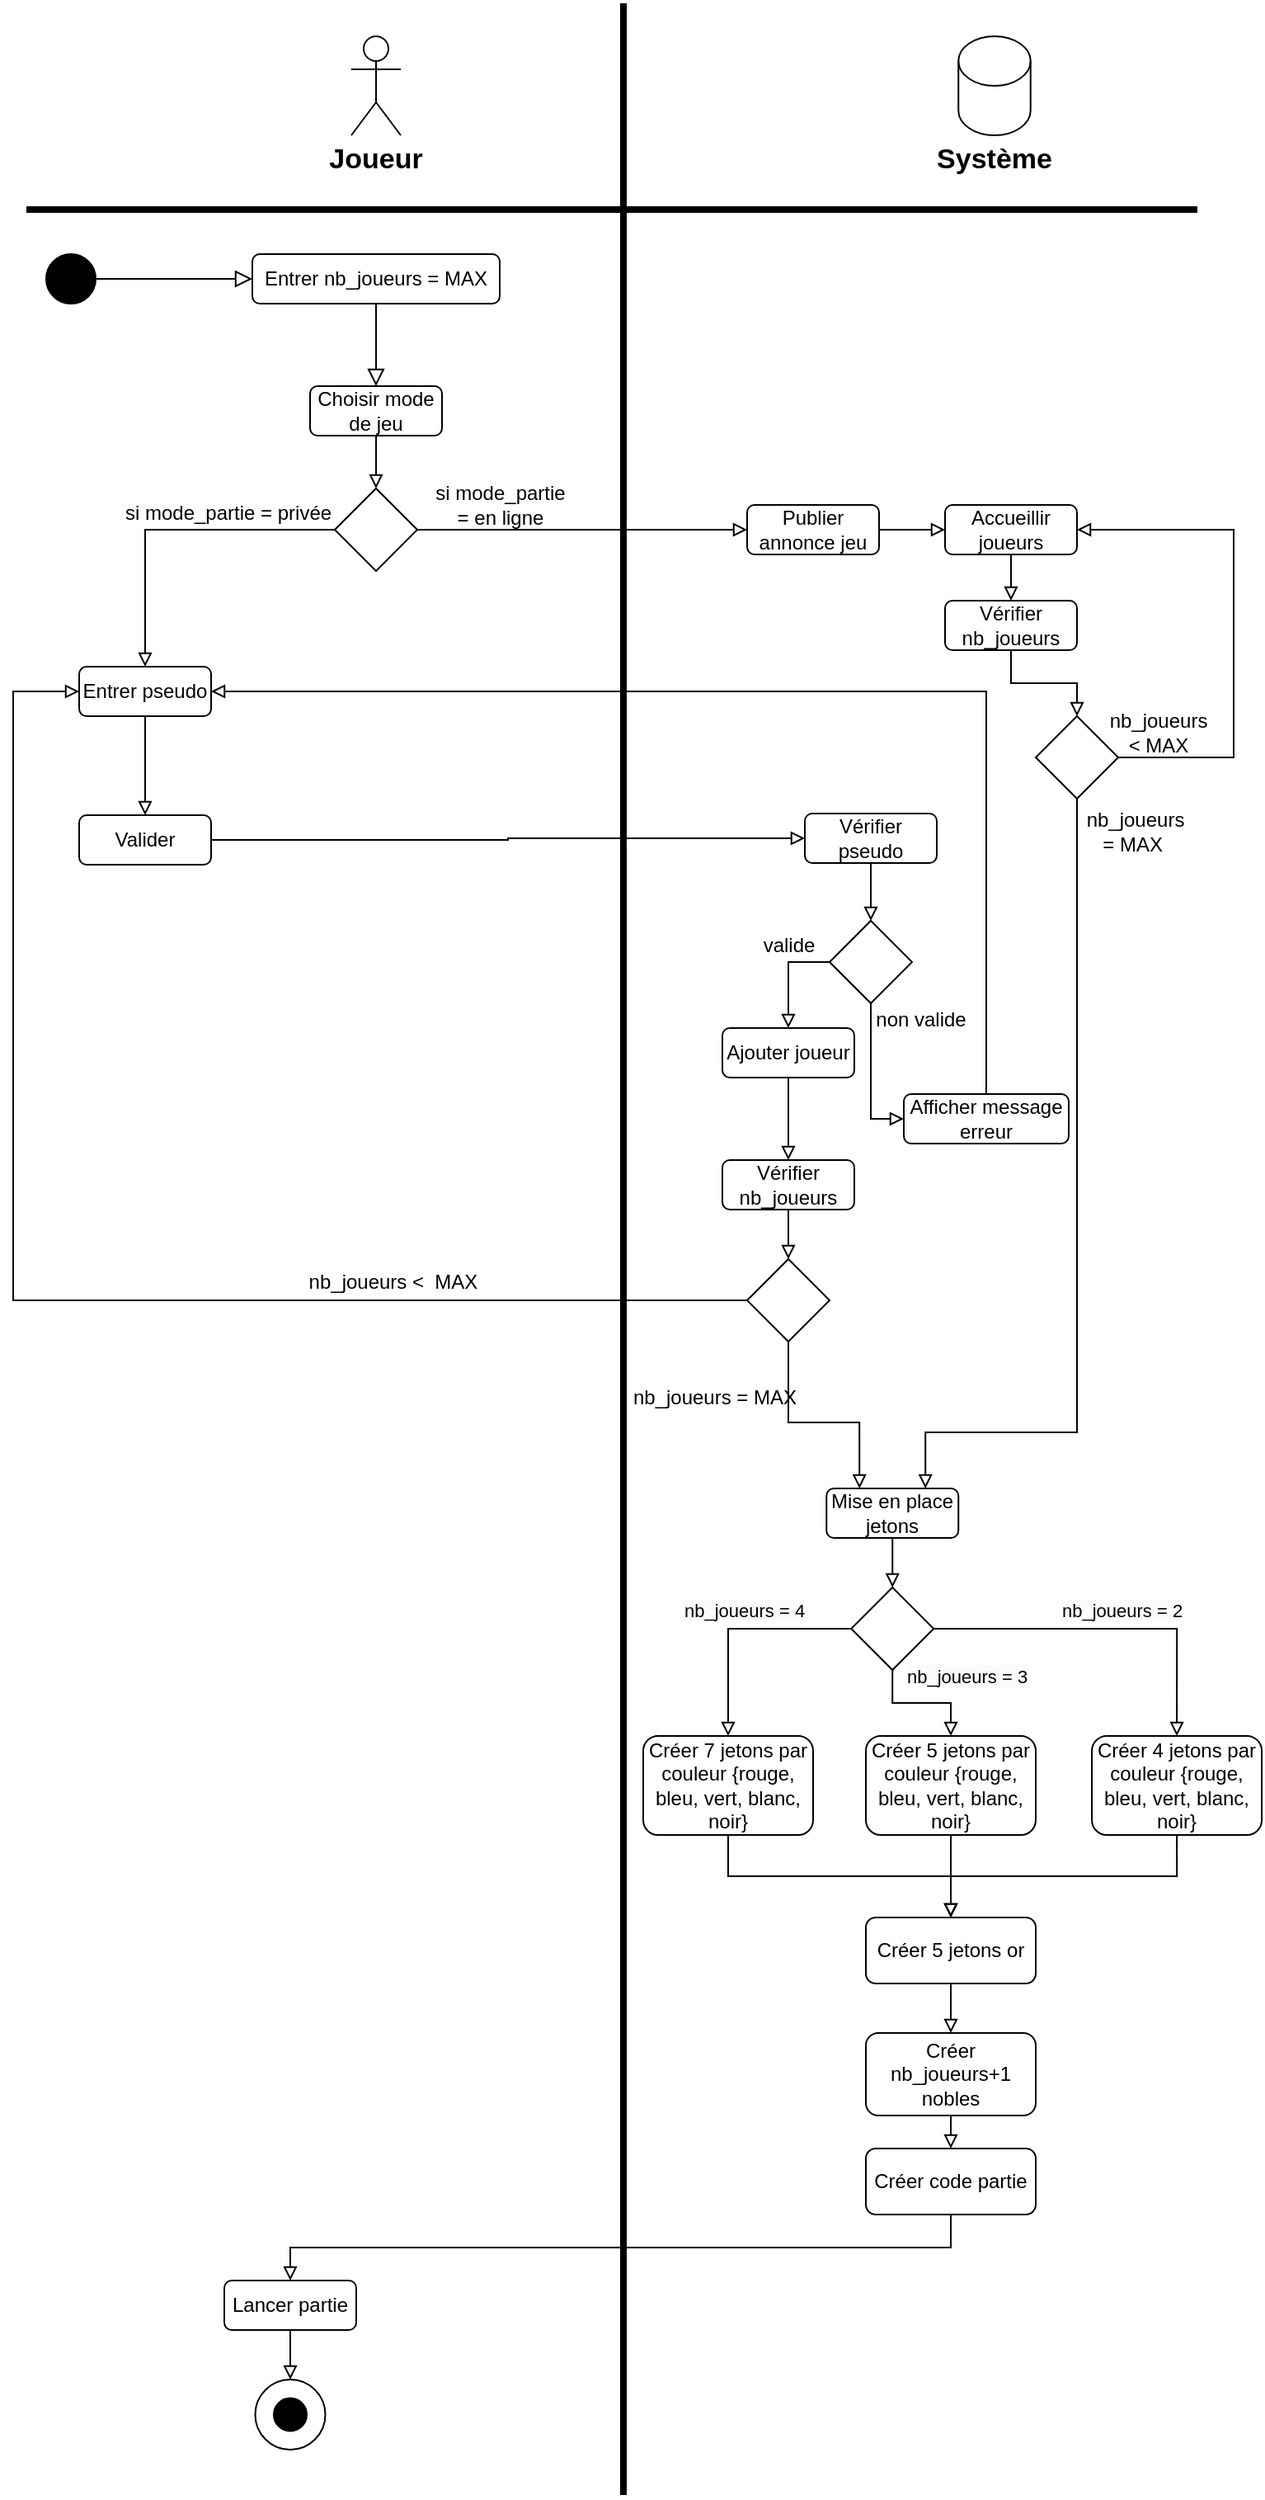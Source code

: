 <mxfile version="22.1.5" type="github">
  <diagram name="Page-1" id="8fkopur-IaXd6LPKFOyk">
    <mxGraphModel dx="1638" dy="745" grid="1" gridSize="10" guides="1" tooltips="1" connect="1" arrows="1" fold="1" page="1" pageScale="1" pageWidth="827" pageHeight="1169" math="0" shadow="0">
      <root>
        <mxCell id="0" />
        <mxCell id="1" parent="0" />
        <mxCell id="sAH2Ii_r4UKJBl4Xqn3M-1" value="Choisir mode de jeu" style="rounded=1;whiteSpace=wrap;html=1;fontSize=12;glass=0;strokeWidth=1;shadow=0;" parent="1" vertex="1">
          <mxGeometry x="-598" y="262" width="80" height="30" as="geometry" />
        </mxCell>
        <mxCell id="sAH2Ii_r4UKJBl4Xqn3M-2" value="" style="ellipse;whiteSpace=wrap;html=1;aspect=fixed;fillColor=#000000;" parent="1" vertex="1">
          <mxGeometry x="-758" y="182" width="30" height="30" as="geometry" />
        </mxCell>
        <mxCell id="sAH2Ii_r4UKJBl4Xqn3M-3" value="" style="rounded=0;html=1;jettySize=auto;orthogonalLoop=1;fontSize=11;endArrow=block;endFill=0;endSize=8;strokeWidth=1;shadow=0;labelBackgroundColor=none;edgeStyle=orthogonalEdgeStyle;" parent="1" source="sAH2Ii_r4UKJBl4Xqn3M-2" target="sAH2Ii_r4UKJBl4Xqn3M-7" edge="1">
          <mxGeometry relative="1" as="geometry">
            <mxPoint x="-588" y="307" as="sourcePoint" />
            <mxPoint x="-588" y="357" as="targetPoint" />
          </mxGeometry>
        </mxCell>
        <mxCell id="sAH2Ii_r4UKJBl4Xqn3M-4" value="&lt;font style=&quot;font-size: 17px;&quot;&gt;&lt;b&gt;Joueur&lt;/b&gt;&lt;/font&gt;" style="text;html=1;strokeColor=none;fillColor=none;align=center;verticalAlign=middle;whiteSpace=wrap;rounded=0;" parent="1" vertex="1">
          <mxGeometry x="-588" y="110" width="60" height="30" as="geometry" />
        </mxCell>
        <mxCell id="sAH2Ii_r4UKJBl4Xqn3M-5" value="&lt;b&gt;&lt;font style=&quot;font-size: 17px;&quot;&gt;Système&lt;/font&gt;&lt;/b&gt;" style="text;html=1;strokeColor=none;fillColor=none;align=center;verticalAlign=middle;whiteSpace=wrap;rounded=0;" parent="1" vertex="1">
          <mxGeometry x="-213" y="110" width="60" height="30" as="geometry" />
        </mxCell>
        <mxCell id="sAH2Ii_r4UKJBl4Xqn3M-7" value="Entrer nb_joueurs = MAX" style="rounded=1;whiteSpace=wrap;html=1;fontSize=12;glass=0;strokeWidth=1;shadow=0;" parent="1" vertex="1">
          <mxGeometry x="-633" y="182" width="150" height="30" as="geometry" />
        </mxCell>
        <mxCell id="sAH2Ii_r4UKJBl4Xqn3M-8" value="" style="rounded=0;html=1;jettySize=auto;orthogonalLoop=1;fontSize=11;endArrow=block;endFill=0;endSize=8;strokeWidth=1;shadow=0;labelBackgroundColor=none;edgeStyle=orthogonalEdgeStyle;" parent="1" source="sAH2Ii_r4UKJBl4Xqn3M-7" target="sAH2Ii_r4UKJBl4Xqn3M-1" edge="1">
          <mxGeometry relative="1" as="geometry">
            <mxPoint x="-583" y="288" as="sourcePoint" />
            <mxPoint x="-733" y="452" as="targetPoint" />
            <Array as="points" />
          </mxGeometry>
        </mxCell>
        <mxCell id="sAH2Ii_r4UKJBl4Xqn3M-14" style="edgeStyle=orthogonalEdgeStyle;rounded=0;orthogonalLoop=1;jettySize=auto;html=1;exitX=0;exitY=0.5;exitDx=0;exitDy=0;endArrow=block;endFill=0;entryX=0.5;entryY=0;entryDx=0;entryDy=0;" parent="1" source="sAH2Ii_r4UKJBl4Xqn3M-9" target="sAH2Ii_r4UKJBl4Xqn3M-19" edge="1">
          <mxGeometry relative="1" as="geometry">
            <mxPoint x="-738" y="349" as="targetPoint" />
            <Array as="points">
              <mxPoint x="-698" y="349" />
            </Array>
          </mxGeometry>
        </mxCell>
        <mxCell id="sAH2Ii_r4UKJBl4Xqn3M-15" style="edgeStyle=orthogonalEdgeStyle;rounded=0;orthogonalLoop=1;jettySize=auto;html=1;exitX=1;exitY=0.5;exitDx=0;exitDy=0;endArrow=block;endFill=0;entryX=0;entryY=0.5;entryDx=0;entryDy=0;" parent="1" source="sAH2Ii_r4UKJBl4Xqn3M-9" target="sAH2Ii_r4UKJBl4Xqn3M-18" edge="1">
          <mxGeometry relative="1" as="geometry">
            <mxPoint x="-258" y="349" as="targetPoint" />
          </mxGeometry>
        </mxCell>
        <mxCell id="sAH2Ii_r4UKJBl4Xqn3M-9" value="" style="rhombus;whiteSpace=wrap;html=1;" parent="1" vertex="1">
          <mxGeometry x="-583" y="324" width="50" height="50" as="geometry" />
        </mxCell>
        <mxCell id="sAH2Ii_r4UKJBl4Xqn3M-10" style="edgeStyle=orthogonalEdgeStyle;rounded=0;orthogonalLoop=1;jettySize=auto;html=1;exitX=0.5;exitY=1;exitDx=0;exitDy=0;endArrow=block;endFill=0;entryX=0.5;entryY=0;entryDx=0;entryDy=0;" parent="1" source="sAH2Ii_r4UKJBl4Xqn3M-1" target="sAH2Ii_r4UKJBl4Xqn3M-9" edge="1">
          <mxGeometry relative="1" as="geometry">
            <mxPoint x="-438" y="302" as="targetPoint" />
          </mxGeometry>
        </mxCell>
        <mxCell id="sAH2Ii_r4UKJBl4Xqn3M-11" value="" style="shape=umlActor;verticalLabelPosition=bottom;verticalAlign=top;html=1;outlineConnect=0;" parent="1" vertex="1">
          <mxGeometry x="-573" y="50" width="30" height="60" as="geometry" />
        </mxCell>
        <mxCell id="sAH2Ii_r4UKJBl4Xqn3M-12" value="" style="shape=cylinder3;whiteSpace=wrap;html=1;boundedLbl=1;backgroundOutline=1;size=15;" parent="1" vertex="1">
          <mxGeometry x="-204.88" y="50" width="43.75" height="60" as="geometry" />
        </mxCell>
        <mxCell id="sAH2Ii_r4UKJBl4Xqn3M-16" value="si mode_partie &lt;br&gt;= en ligne" style="text;html=1;align=center;verticalAlign=middle;resizable=0;points=[];autosize=1;strokeColor=none;fillColor=none;" parent="1" vertex="1">
          <mxGeometry x="-533" y="314" width="100" height="40" as="geometry" />
        </mxCell>
        <mxCell id="sAH2Ii_r4UKJBl4Xqn3M-17" value="si mode_partie = privée" style="text;html=1;align=center;verticalAlign=middle;resizable=0;points=[];autosize=1;strokeColor=none;fillColor=none;" parent="1" vertex="1">
          <mxGeometry x="-723" y="324" width="150" height="30" as="geometry" />
        </mxCell>
        <mxCell id="sAH2Ii_r4UKJBl4Xqn3M-45" style="edgeStyle=orthogonalEdgeStyle;rounded=0;orthogonalLoop=1;jettySize=auto;html=1;exitX=1;exitY=0.5;exitDx=0;exitDy=0;endArrow=block;endFill=0;" parent="1" source="sAH2Ii_r4UKJBl4Xqn3M-18" target="sAH2Ii_r4UKJBl4Xqn3M-44" edge="1">
          <mxGeometry relative="1" as="geometry" />
        </mxCell>
        <mxCell id="sAH2Ii_r4UKJBl4Xqn3M-18" value="Publier annonce jeu" style="rounded=1;whiteSpace=wrap;html=1;fontSize=12;glass=0;strokeWidth=1;shadow=0;" parent="1" vertex="1">
          <mxGeometry x="-333" y="334" width="80" height="30" as="geometry" />
        </mxCell>
        <mxCell id="sAH2Ii_r4UKJBl4Xqn3M-21" style="edgeStyle=orthogonalEdgeStyle;rounded=0;orthogonalLoop=1;jettySize=auto;html=1;exitX=0.5;exitY=1;exitDx=0;exitDy=0;entryX=0.5;entryY=0;entryDx=0;entryDy=0;endArrow=block;endFill=0;" parent="1" source="sAH2Ii_r4UKJBl4Xqn3M-19" target="sAH2Ii_r4UKJBl4Xqn3M-20" edge="1">
          <mxGeometry relative="1" as="geometry" />
        </mxCell>
        <mxCell id="sAH2Ii_r4UKJBl4Xqn3M-19" value="Entrer pseudo" style="rounded=1;whiteSpace=wrap;html=1;fontSize=12;glass=0;strokeWidth=1;shadow=0;" parent="1" vertex="1">
          <mxGeometry x="-738" y="432" width="80" height="30" as="geometry" />
        </mxCell>
        <mxCell id="sAH2Ii_r4UKJBl4Xqn3M-22" style="edgeStyle=orthogonalEdgeStyle;rounded=0;orthogonalLoop=1;jettySize=auto;html=1;exitX=1;exitY=0.5;exitDx=0;exitDy=0;endArrow=block;endFill=0;" parent="1" source="sAH2Ii_r4UKJBl4Xqn3M-20" target="sAH2Ii_r4UKJBl4Xqn3M-23" edge="1">
          <mxGeometry relative="1" as="geometry">
            <mxPoint x="-172.4" y="497" as="targetPoint" />
          </mxGeometry>
        </mxCell>
        <mxCell id="sAH2Ii_r4UKJBl4Xqn3M-20" value="Valider" style="rounded=1;whiteSpace=wrap;html=1;fontSize=12;glass=0;strokeWidth=1;shadow=0;" parent="1" vertex="1">
          <mxGeometry x="-738" y="522" width="80" height="30" as="geometry" />
        </mxCell>
        <mxCell id="sAH2Ii_r4UKJBl4Xqn3M-25" style="edgeStyle=orthogonalEdgeStyle;rounded=0;orthogonalLoop=1;jettySize=auto;html=1;exitX=0.5;exitY=1;exitDx=0;exitDy=0;endArrow=block;endFill=0;" parent="1" source="sAH2Ii_r4UKJBl4Xqn3M-23" target="sAH2Ii_r4UKJBl4Xqn3M-24" edge="1">
          <mxGeometry relative="1" as="geometry" />
        </mxCell>
        <mxCell id="sAH2Ii_r4UKJBl4Xqn3M-23" value="Vérifier pseudo" style="rounded=1;whiteSpace=wrap;html=1;fontSize=12;glass=0;strokeWidth=1;shadow=0;" parent="1" vertex="1">
          <mxGeometry x="-298" y="521" width="80" height="30" as="geometry" />
        </mxCell>
        <mxCell id="sAH2Ii_r4UKJBl4Xqn3M-26" style="edgeStyle=orthogonalEdgeStyle;rounded=0;orthogonalLoop=1;jettySize=auto;html=1;endArrow=block;endFill=0;exitX=0.5;exitY=1;exitDx=0;exitDy=0;" parent="1" source="sAH2Ii_r4UKJBl4Xqn3M-24" target="sAH2Ii_r4UKJBl4Xqn3M-30" edge="1">
          <mxGeometry relative="1" as="geometry">
            <mxPoint x="-185" y="611" as="targetPoint" />
            <mxPoint x="-258" y="641" as="sourcePoint" />
            <Array as="points">
              <mxPoint x="-258" y="706" />
            </Array>
          </mxGeometry>
        </mxCell>
        <mxCell id="sAH2Ii_r4UKJBl4Xqn3M-27" style="edgeStyle=orthogonalEdgeStyle;rounded=0;orthogonalLoop=1;jettySize=auto;html=1;exitX=0;exitY=0.5;exitDx=0;exitDy=0;endArrow=block;endFill=0;" parent="1" source="sAH2Ii_r4UKJBl4Xqn3M-24" target="sAH2Ii_r4UKJBl4Xqn3M-29" edge="1">
          <mxGeometry relative="1" as="geometry">
            <mxPoint x="-328" y="661" as="targetPoint" />
          </mxGeometry>
        </mxCell>
        <mxCell id="sAH2Ii_r4UKJBl4Xqn3M-24" value="" style="rhombus;whiteSpace=wrap;html=1;" parent="1" vertex="1">
          <mxGeometry x="-283" y="586" width="50" height="50" as="geometry" />
        </mxCell>
        <mxCell id="sAH2Ii_r4UKJBl4Xqn3M-35" style="edgeStyle=orthogonalEdgeStyle;rounded=0;orthogonalLoop=1;jettySize=auto;html=1;exitX=0.5;exitY=1;exitDx=0;exitDy=0;endArrow=block;endFill=0;" parent="1" source="sAH2Ii_r4UKJBl4Xqn3M-29" target="sAH2Ii_r4UKJBl4Xqn3M-34" edge="1">
          <mxGeometry relative="1" as="geometry" />
        </mxCell>
        <mxCell id="sAH2Ii_r4UKJBl4Xqn3M-29" value="Ajouter joueur" style="rounded=1;whiteSpace=wrap;html=1;fontSize=12;glass=0;strokeWidth=1;shadow=0;" parent="1" vertex="1">
          <mxGeometry x="-348" y="651" width="80" height="30" as="geometry" />
        </mxCell>
        <mxCell id="sAH2Ii_r4UKJBl4Xqn3M-33" style="edgeStyle=orthogonalEdgeStyle;rounded=0;orthogonalLoop=1;jettySize=auto;html=1;exitX=0.5;exitY=0;exitDx=0;exitDy=0;endArrow=block;endFill=0;" parent="1" source="sAH2Ii_r4UKJBl4Xqn3M-30" target="sAH2Ii_r4UKJBl4Xqn3M-19" edge="1">
          <mxGeometry relative="1" as="geometry">
            <Array as="points">
              <mxPoint x="-188" y="447" />
            </Array>
          </mxGeometry>
        </mxCell>
        <mxCell id="sAH2Ii_r4UKJBl4Xqn3M-30" value="Afficher message erreur" style="rounded=1;whiteSpace=wrap;html=1;fontSize=12;glass=0;strokeWidth=1;shadow=0;" parent="1" vertex="1">
          <mxGeometry x="-238" y="691" width="100" height="30" as="geometry" />
        </mxCell>
        <mxCell id="sAH2Ii_r4UKJBl4Xqn3M-31" value="non valide" style="text;html=1;align=center;verticalAlign=middle;resizable=0;points=[];autosize=1;strokeColor=none;fillColor=none;" parent="1" vertex="1">
          <mxGeometry x="-268" y="631" width="80" height="30" as="geometry" />
        </mxCell>
        <mxCell id="sAH2Ii_r4UKJBl4Xqn3M-32" value="valide" style="text;html=1;align=center;verticalAlign=middle;resizable=0;points=[];autosize=1;strokeColor=none;fillColor=none;" parent="1" vertex="1">
          <mxGeometry x="-333" y="586" width="50" height="30" as="geometry" />
        </mxCell>
        <mxCell id="sAH2Ii_r4UKJBl4Xqn3M-34" value="Vérifier nb_joueurs" style="rounded=1;whiteSpace=wrap;html=1;fontSize=12;glass=0;strokeWidth=1;shadow=0;" parent="1" vertex="1">
          <mxGeometry x="-348" y="731" width="80" height="30" as="geometry" />
        </mxCell>
        <mxCell id="sAH2Ii_r4UKJBl4Xqn3M-38" style="edgeStyle=orthogonalEdgeStyle;rounded=0;orthogonalLoop=1;jettySize=auto;html=1;exitX=0;exitY=0.5;exitDx=0;exitDy=0;endArrow=block;endFill=0;" parent="1" source="sAH2Ii_r4UKJBl4Xqn3M-36" target="sAH2Ii_r4UKJBl4Xqn3M-19" edge="1">
          <mxGeometry relative="1" as="geometry">
            <mxPoint x="-768" y="512" as="targetPoint" />
            <Array as="points">
              <mxPoint x="-778" y="816" />
              <mxPoint x="-778" y="447" />
            </Array>
          </mxGeometry>
        </mxCell>
        <mxCell id="sAH2Ii_r4UKJBl4Xqn3M-40" style="edgeStyle=orthogonalEdgeStyle;rounded=0;orthogonalLoop=1;jettySize=auto;html=1;endArrow=block;endFill=0;entryX=0.25;entryY=0;entryDx=0;entryDy=0;" parent="1" source="sAH2Ii_r4UKJBl4Xqn3M-36" target="fDgDJ92h6XTmLon-I_y6-1" edge="1">
          <mxGeometry relative="1" as="geometry">
            <mxPoint x="-548" y="862" as="targetPoint" />
            <mxPoint x="-368" y="841" as="sourcePoint" />
            <Array as="points">
              <mxPoint x="-308" y="890" />
              <mxPoint x="-265" y="890" />
            </Array>
          </mxGeometry>
        </mxCell>
        <mxCell id="sAH2Ii_r4UKJBl4Xqn3M-36" value="" style="rhombus;whiteSpace=wrap;html=1;" parent="1" vertex="1">
          <mxGeometry x="-333" y="791" width="50" height="50" as="geometry" />
        </mxCell>
        <mxCell id="sAH2Ii_r4UKJBl4Xqn3M-37" style="edgeStyle=orthogonalEdgeStyle;rounded=0;orthogonalLoop=1;jettySize=auto;html=1;exitX=0.5;exitY=1;exitDx=0;exitDy=0;endArrow=block;endFill=0;" parent="1" source="sAH2Ii_r4UKJBl4Xqn3M-34" target="sAH2Ii_r4UKJBl4Xqn3M-36" edge="1">
          <mxGeometry relative="1" as="geometry" />
        </mxCell>
        <mxCell id="sAH2Ii_r4UKJBl4Xqn3M-39" value="nb_joueurs &amp;lt; &amp;nbsp;MAX" style="text;html=1;align=center;verticalAlign=middle;resizable=0;points=[];autosize=1;strokeColor=none;fillColor=none;" parent="1" vertex="1">
          <mxGeometry x="-613" y="790" width="130" height="30" as="geometry" />
        </mxCell>
        <mxCell id="sAH2Ii_r4UKJBl4Xqn3M-41" value="nb_joueurs = MAX" style="text;html=1;align=center;verticalAlign=middle;resizable=0;points=[];autosize=1;strokeColor=none;fillColor=none;" parent="1" vertex="1">
          <mxGeometry x="-413" y="860" width="120" height="30" as="geometry" />
        </mxCell>
        <mxCell id="sAH2Ii_r4UKJBl4Xqn3M-54" style="edgeStyle=orthogonalEdgeStyle;rounded=0;orthogonalLoop=1;jettySize=auto;html=1;exitX=0.5;exitY=1;exitDx=0;exitDy=0;endArrow=block;endFill=0;" parent="1" source="sAH2Ii_r4UKJBl4Xqn3M-43" target="sAH2Ii_r4UKJBl4Xqn3M-56" edge="1">
          <mxGeometry relative="1" as="geometry">
            <mxPoint x="-610.333" y="1470" as="targetPoint" />
          </mxGeometry>
        </mxCell>
        <mxCell id="sAH2Ii_r4UKJBl4Xqn3M-43" value="Lancer partie" style="rounded=1;whiteSpace=wrap;html=1;fontSize=12;glass=0;strokeWidth=1;shadow=0;" parent="1" vertex="1">
          <mxGeometry x="-650" y="1410" width="80" height="30" as="geometry" />
        </mxCell>
        <mxCell id="sAH2Ii_r4UKJBl4Xqn3M-49" style="edgeStyle=orthogonalEdgeStyle;rounded=0;orthogonalLoop=1;jettySize=auto;html=1;exitX=0.5;exitY=1;exitDx=0;exitDy=0;endArrow=block;endFill=0;" parent="1" source="sAH2Ii_r4UKJBl4Xqn3M-44" target="sAH2Ii_r4UKJBl4Xqn3M-46" edge="1">
          <mxGeometry relative="1" as="geometry" />
        </mxCell>
        <mxCell id="sAH2Ii_r4UKJBl4Xqn3M-44" value="Accueillir joueurs" style="rounded=1;whiteSpace=wrap;html=1;fontSize=12;glass=0;strokeWidth=1;shadow=0;" parent="1" vertex="1">
          <mxGeometry x="-213" y="334" width="80" height="30" as="geometry" />
        </mxCell>
        <mxCell id="sAH2Ii_r4UKJBl4Xqn3M-46" value="Vérifier nb_joueurs" style="rounded=1;whiteSpace=wrap;html=1;fontSize=12;glass=0;strokeWidth=1;shadow=0;" parent="1" vertex="1">
          <mxGeometry x="-213" y="392" width="80" height="30" as="geometry" />
        </mxCell>
        <mxCell id="sAH2Ii_r4UKJBl4Xqn3M-50" style="edgeStyle=orthogonalEdgeStyle;rounded=0;orthogonalLoop=1;jettySize=auto;html=1;exitX=1;exitY=0.5;exitDx=0;exitDy=0;endArrow=block;endFill=0;" parent="1" source="sAH2Ii_r4UKJBl4Xqn3M-47" target="sAH2Ii_r4UKJBl4Xqn3M-44" edge="1">
          <mxGeometry relative="1" as="geometry">
            <mxPoint x="-24.56" y="382" as="targetPoint" />
            <Array as="points">
              <mxPoint x="-38" y="487" />
              <mxPoint x="-38" y="349" />
            </Array>
          </mxGeometry>
        </mxCell>
        <mxCell id="sAH2Ii_r4UKJBl4Xqn3M-52" style="edgeStyle=orthogonalEdgeStyle;rounded=0;orthogonalLoop=1;jettySize=auto;html=1;exitX=0.5;exitY=1;exitDx=0;exitDy=0;endArrow=block;endFill=0;entryX=0.75;entryY=0;entryDx=0;entryDy=0;" parent="1" source="sAH2Ii_r4UKJBl4Xqn3M-47" target="fDgDJ92h6XTmLon-I_y6-1" edge="1">
          <mxGeometry relative="1" as="geometry">
            <mxPoint x="52" y="582" as="targetPoint" />
            <Array as="points">
              <mxPoint x="-133" y="896" />
              <mxPoint x="-225" y="896" />
            </Array>
          </mxGeometry>
        </mxCell>
        <mxCell id="sAH2Ii_r4UKJBl4Xqn3M-47" value="" style="rhombus;whiteSpace=wrap;html=1;" parent="1" vertex="1">
          <mxGeometry x="-158" y="462" width="50" height="50" as="geometry" />
        </mxCell>
        <mxCell id="sAH2Ii_r4UKJBl4Xqn3M-48" style="edgeStyle=orthogonalEdgeStyle;rounded=0;orthogonalLoop=1;jettySize=auto;html=1;exitX=0.5;exitY=1;exitDx=0;exitDy=0;endArrow=block;endFill=0;" parent="1" source="sAH2Ii_r4UKJBl4Xqn3M-46" target="sAH2Ii_r4UKJBl4Xqn3M-47" edge="1">
          <mxGeometry relative="1" as="geometry" />
        </mxCell>
        <mxCell id="sAH2Ii_r4UKJBl4Xqn3M-51" value="nb_joueurs &lt;br&gt;&amp;lt; MAX" style="text;html=1;align=center;verticalAlign=middle;resizable=0;points=[];autosize=1;strokeColor=none;fillColor=none;" parent="1" vertex="1">
          <mxGeometry x="-123.95" y="452" width="80" height="40" as="geometry" />
        </mxCell>
        <mxCell id="sAH2Ii_r4UKJBl4Xqn3M-53" value="nb_joueurs &lt;br&gt;= MAX&amp;nbsp;" style="text;html=1;align=center;verticalAlign=middle;resizable=0;points=[];autosize=1;strokeColor=none;fillColor=none;" parent="1" vertex="1">
          <mxGeometry x="-138" y="512" width="80" height="40" as="geometry" />
        </mxCell>
        <mxCell id="sAH2Ii_r4UKJBl4Xqn3M-56" value="" style="ellipse;whiteSpace=wrap;html=1;aspect=fixed;fillColor=none;" parent="1" vertex="1">
          <mxGeometry x="-631.25" y="1470" width="42.5" height="42.5" as="geometry" />
        </mxCell>
        <mxCell id="sAH2Ii_r4UKJBl4Xqn3M-57" value="" style="ellipse;whiteSpace=wrap;html=1;aspect=fixed;fillColor=#000000;" parent="1" vertex="1">
          <mxGeometry x="-620" y="1481.25" width="20" height="20" as="geometry" />
        </mxCell>
        <mxCell id="sAH2Ii_r4UKJBl4Xqn3M-59" value="" style="line;strokeWidth=4;direction=south;html=1;perimeter=backbonePerimeter;points=[];outlineConnect=0;" parent="1" vertex="1">
          <mxGeometry x="-413" y="30" width="10" height="1510" as="geometry" />
        </mxCell>
        <mxCell id="sAH2Ii_r4UKJBl4Xqn3M-60" value="" style="line;strokeWidth=4;html=1;perimeter=backbonePerimeter;points=[];outlineConnect=0;" parent="1" vertex="1">
          <mxGeometry x="-770" y="150" width="710" height="10" as="geometry" />
        </mxCell>
        <mxCell id="fDgDJ92h6XTmLon-I_y6-4" style="edgeStyle=orthogonalEdgeStyle;rounded=0;orthogonalLoop=1;jettySize=auto;html=1;exitX=0.5;exitY=1;exitDx=0;exitDy=0;entryX=0.5;entryY=0;entryDx=0;entryDy=0;endArrow=block;endFill=0;" edge="1" parent="1" source="fDgDJ92h6XTmLon-I_y6-1" target="fDgDJ92h6XTmLon-I_y6-3">
          <mxGeometry relative="1" as="geometry" />
        </mxCell>
        <mxCell id="fDgDJ92h6XTmLon-I_y6-1" value="Mise en place jetons" style="rounded=1;whiteSpace=wrap;html=1;fontSize=12;glass=0;strokeWidth=1;shadow=0;" vertex="1" parent="1">
          <mxGeometry x="-284.88" y="930" width="80" height="30" as="geometry" />
        </mxCell>
        <mxCell id="fDgDJ92h6XTmLon-I_y6-10" style="edgeStyle=orthogonalEdgeStyle;rounded=0;orthogonalLoop=1;jettySize=auto;html=1;exitX=0;exitY=0.5;exitDx=0;exitDy=0;entryX=0.5;entryY=0;entryDx=0;entryDy=0;endArrow=block;endFill=0;" edge="1" parent="1" source="fDgDJ92h6XTmLon-I_y6-3" target="fDgDJ92h6XTmLon-I_y6-5">
          <mxGeometry relative="1" as="geometry" />
        </mxCell>
        <mxCell id="fDgDJ92h6XTmLon-I_y6-11" style="edgeStyle=orthogonalEdgeStyle;rounded=0;orthogonalLoop=1;jettySize=auto;html=1;exitX=0.5;exitY=1;exitDx=0;exitDy=0;entryX=0.5;entryY=0;entryDx=0;entryDy=0;endArrow=block;endFill=0;" edge="1" parent="1" source="fDgDJ92h6XTmLon-I_y6-3" target="fDgDJ92h6XTmLon-I_y6-7">
          <mxGeometry relative="1" as="geometry" />
        </mxCell>
        <mxCell id="fDgDJ92h6XTmLon-I_y6-12" style="edgeStyle=orthogonalEdgeStyle;rounded=0;orthogonalLoop=1;jettySize=auto;html=1;exitX=1;exitY=0.5;exitDx=0;exitDy=0;entryX=0.5;entryY=0;entryDx=0;entryDy=0;endArrow=block;endFill=0;" edge="1" parent="1" source="fDgDJ92h6XTmLon-I_y6-3" target="fDgDJ92h6XTmLon-I_y6-8">
          <mxGeometry relative="1" as="geometry" />
        </mxCell>
        <mxCell id="fDgDJ92h6XTmLon-I_y6-3" value="" style="rhombus;whiteSpace=wrap;html=1;" vertex="1" parent="1">
          <mxGeometry x="-269.88" y="990" width="50" height="50" as="geometry" />
        </mxCell>
        <mxCell id="fDgDJ92h6XTmLon-I_y6-17" style="edgeStyle=orthogonalEdgeStyle;rounded=0;orthogonalLoop=1;jettySize=auto;html=1;exitX=0.5;exitY=1;exitDx=0;exitDy=0;entryX=0.5;entryY=0;entryDx=0;entryDy=0;endArrow=block;endFill=0;" edge="1" parent="1" source="fDgDJ92h6XTmLon-I_y6-5" target="fDgDJ92h6XTmLon-I_y6-16">
          <mxGeometry relative="1" as="geometry" />
        </mxCell>
        <mxCell id="fDgDJ92h6XTmLon-I_y6-5" value="Créer 7 jetons par couleur {rouge, bleu, vert, blanc, noir}" style="rounded=1;whiteSpace=wrap;html=1;fontSize=12;glass=0;strokeWidth=1;shadow=0;" vertex="1" parent="1">
          <mxGeometry x="-396" y="1080" width="103" height="60" as="geometry" />
        </mxCell>
        <mxCell id="fDgDJ92h6XTmLon-I_y6-18" style="edgeStyle=orthogonalEdgeStyle;rounded=0;orthogonalLoop=1;jettySize=auto;html=1;exitX=0.5;exitY=1;exitDx=0;exitDy=0;entryX=0.5;entryY=0;entryDx=0;entryDy=0;endArrow=block;endFill=0;" edge="1" parent="1" source="fDgDJ92h6XTmLon-I_y6-7" target="fDgDJ92h6XTmLon-I_y6-16">
          <mxGeometry relative="1" as="geometry" />
        </mxCell>
        <mxCell id="fDgDJ92h6XTmLon-I_y6-7" value="Créer 5 jetons par couleur {rouge, bleu, vert, blanc, noir}" style="rounded=1;whiteSpace=wrap;html=1;fontSize=12;glass=0;strokeWidth=1;shadow=0;" vertex="1" parent="1">
          <mxGeometry x="-261" y="1080" width="103" height="60" as="geometry" />
        </mxCell>
        <mxCell id="fDgDJ92h6XTmLon-I_y6-20" style="edgeStyle=orthogonalEdgeStyle;rounded=0;orthogonalLoop=1;jettySize=auto;html=1;exitX=0.5;exitY=1;exitDx=0;exitDy=0;entryX=0.5;entryY=0;entryDx=0;entryDy=0;endArrow=block;endFill=0;" edge="1" parent="1" source="fDgDJ92h6XTmLon-I_y6-8" target="fDgDJ92h6XTmLon-I_y6-16">
          <mxGeometry relative="1" as="geometry" />
        </mxCell>
        <mxCell id="fDgDJ92h6XTmLon-I_y6-8" value="Créer 4 jetons par couleur {rouge, bleu, vert, blanc, noir}" style="rounded=1;whiteSpace=wrap;html=1;fontSize=12;glass=0;strokeWidth=1;shadow=0;" vertex="1" parent="1">
          <mxGeometry x="-123.95" y="1080" width="103" height="60" as="geometry" />
        </mxCell>
        <mxCell id="fDgDJ92h6XTmLon-I_y6-13" value="&lt;span style=&quot;color: rgb(0, 0, 0); font-family: Helvetica; font-style: normal; font-variant-ligatures: normal; font-variant-caps: normal; font-weight: 400; letter-spacing: normal; orphans: 2; text-align: center; text-indent: 0px; text-transform: none; widows: 2; word-spacing: 0px; -webkit-text-stroke-width: 0px; background-color: rgb(251, 251, 251); text-decoration-thickness: initial; text-decoration-style: initial; text-decoration-color: initial; float: none; display: inline !important;&quot;&gt;&lt;font style=&quot;font-size: 11px;&quot;&gt;nb_joueurs = 4&lt;/font&gt;&lt;/span&gt;" style="text;whiteSpace=wrap;html=1;" vertex="1" parent="1">
          <mxGeometry x="-373" y="990" width="120" height="30" as="geometry" />
        </mxCell>
        <mxCell id="fDgDJ92h6XTmLon-I_y6-14" value="&lt;span style=&quot;color: rgb(0, 0, 0); font-family: Helvetica; font-style: normal; font-variant-ligatures: normal; font-variant-caps: normal; font-weight: 400; letter-spacing: normal; orphans: 2; text-align: center; text-indent: 0px; text-transform: none; widows: 2; word-spacing: 0px; -webkit-text-stroke-width: 0px; background-color: rgb(251, 251, 251); text-decoration-thickness: initial; text-decoration-style: initial; text-decoration-color: initial; float: none; display: inline !important;&quot;&gt;&lt;font style=&quot;font-size: 11px;&quot;&gt;nb_joueurs = 3&lt;/font&gt;&lt;/span&gt;" style="text;whiteSpace=wrap;html=1;fillColor=none;" vertex="1" parent="1">
          <mxGeometry x="-238" y="1030" width="120" height="30" as="geometry" />
        </mxCell>
        <mxCell id="fDgDJ92h6XTmLon-I_y6-15" value="&lt;span style=&quot;color: rgb(0, 0, 0); font-family: Helvetica; font-style: normal; font-variant-ligatures: normal; font-variant-caps: normal; font-weight: 400; letter-spacing: normal; orphans: 2; text-align: center; text-indent: 0px; text-transform: none; widows: 2; word-spacing: 0px; -webkit-text-stroke-width: 0px; background-color: rgb(251, 251, 251); text-decoration-thickness: initial; text-decoration-style: initial; text-decoration-color: initial; float: none; display: inline !important;&quot;&gt;&lt;font style=&quot;font-size: 11px;&quot;&gt;nb_joueurs = 2&lt;/font&gt;&lt;/span&gt;" style="text;whiteSpace=wrap;html=1;" vertex="1" parent="1">
          <mxGeometry x="-143.95" y="990" width="120" height="30" as="geometry" />
        </mxCell>
        <mxCell id="fDgDJ92h6XTmLon-I_y6-22" style="edgeStyle=orthogonalEdgeStyle;rounded=0;orthogonalLoop=1;jettySize=auto;html=1;entryX=0.5;entryY=0;entryDx=0;entryDy=0;endArrow=block;endFill=0;" edge="1" parent="1" source="fDgDJ92h6XTmLon-I_y6-16" target="fDgDJ92h6XTmLon-I_y6-24">
          <mxGeometry relative="1" as="geometry" />
        </mxCell>
        <mxCell id="fDgDJ92h6XTmLon-I_y6-16" value="Créer 5 jetons or" style="rounded=1;whiteSpace=wrap;html=1;fontSize=12;glass=0;strokeWidth=1;shadow=0;" vertex="1" parent="1">
          <mxGeometry x="-261" y="1190" width="103" height="40" as="geometry" />
        </mxCell>
        <mxCell id="fDgDJ92h6XTmLon-I_y6-23" style="edgeStyle=orthogonalEdgeStyle;rounded=0;orthogonalLoop=1;jettySize=auto;html=1;exitX=0.5;exitY=1;exitDx=0;exitDy=0;entryX=0.5;entryY=0;entryDx=0;entryDy=0;endArrow=block;endFill=0;" edge="1" parent="1" source="fDgDJ92h6XTmLon-I_y6-21" target="sAH2Ii_r4UKJBl4Xqn3M-43">
          <mxGeometry relative="1" as="geometry" />
        </mxCell>
        <mxCell id="fDgDJ92h6XTmLon-I_y6-21" value="Créer code partie" style="rounded=1;whiteSpace=wrap;html=1;fontSize=12;glass=0;strokeWidth=1;shadow=0;" vertex="1" parent="1">
          <mxGeometry x="-261" y="1330" width="103" height="40" as="geometry" />
        </mxCell>
        <mxCell id="fDgDJ92h6XTmLon-I_y6-25" style="edgeStyle=orthogonalEdgeStyle;rounded=0;orthogonalLoop=1;jettySize=auto;html=1;exitX=0.5;exitY=1;exitDx=0;exitDy=0;entryX=0.5;entryY=0;entryDx=0;entryDy=0;endArrow=block;endFill=0;" edge="1" parent="1" source="fDgDJ92h6XTmLon-I_y6-24" target="fDgDJ92h6XTmLon-I_y6-21">
          <mxGeometry relative="1" as="geometry" />
        </mxCell>
        <mxCell id="fDgDJ92h6XTmLon-I_y6-24" value="Créer nb_joueurs+1 nobles" style="rounded=1;whiteSpace=wrap;html=1;fontSize=12;glass=0;strokeWidth=1;shadow=0;" vertex="1" parent="1">
          <mxGeometry x="-261" y="1260" width="103" height="50" as="geometry" />
        </mxCell>
      </root>
    </mxGraphModel>
  </diagram>
</mxfile>
